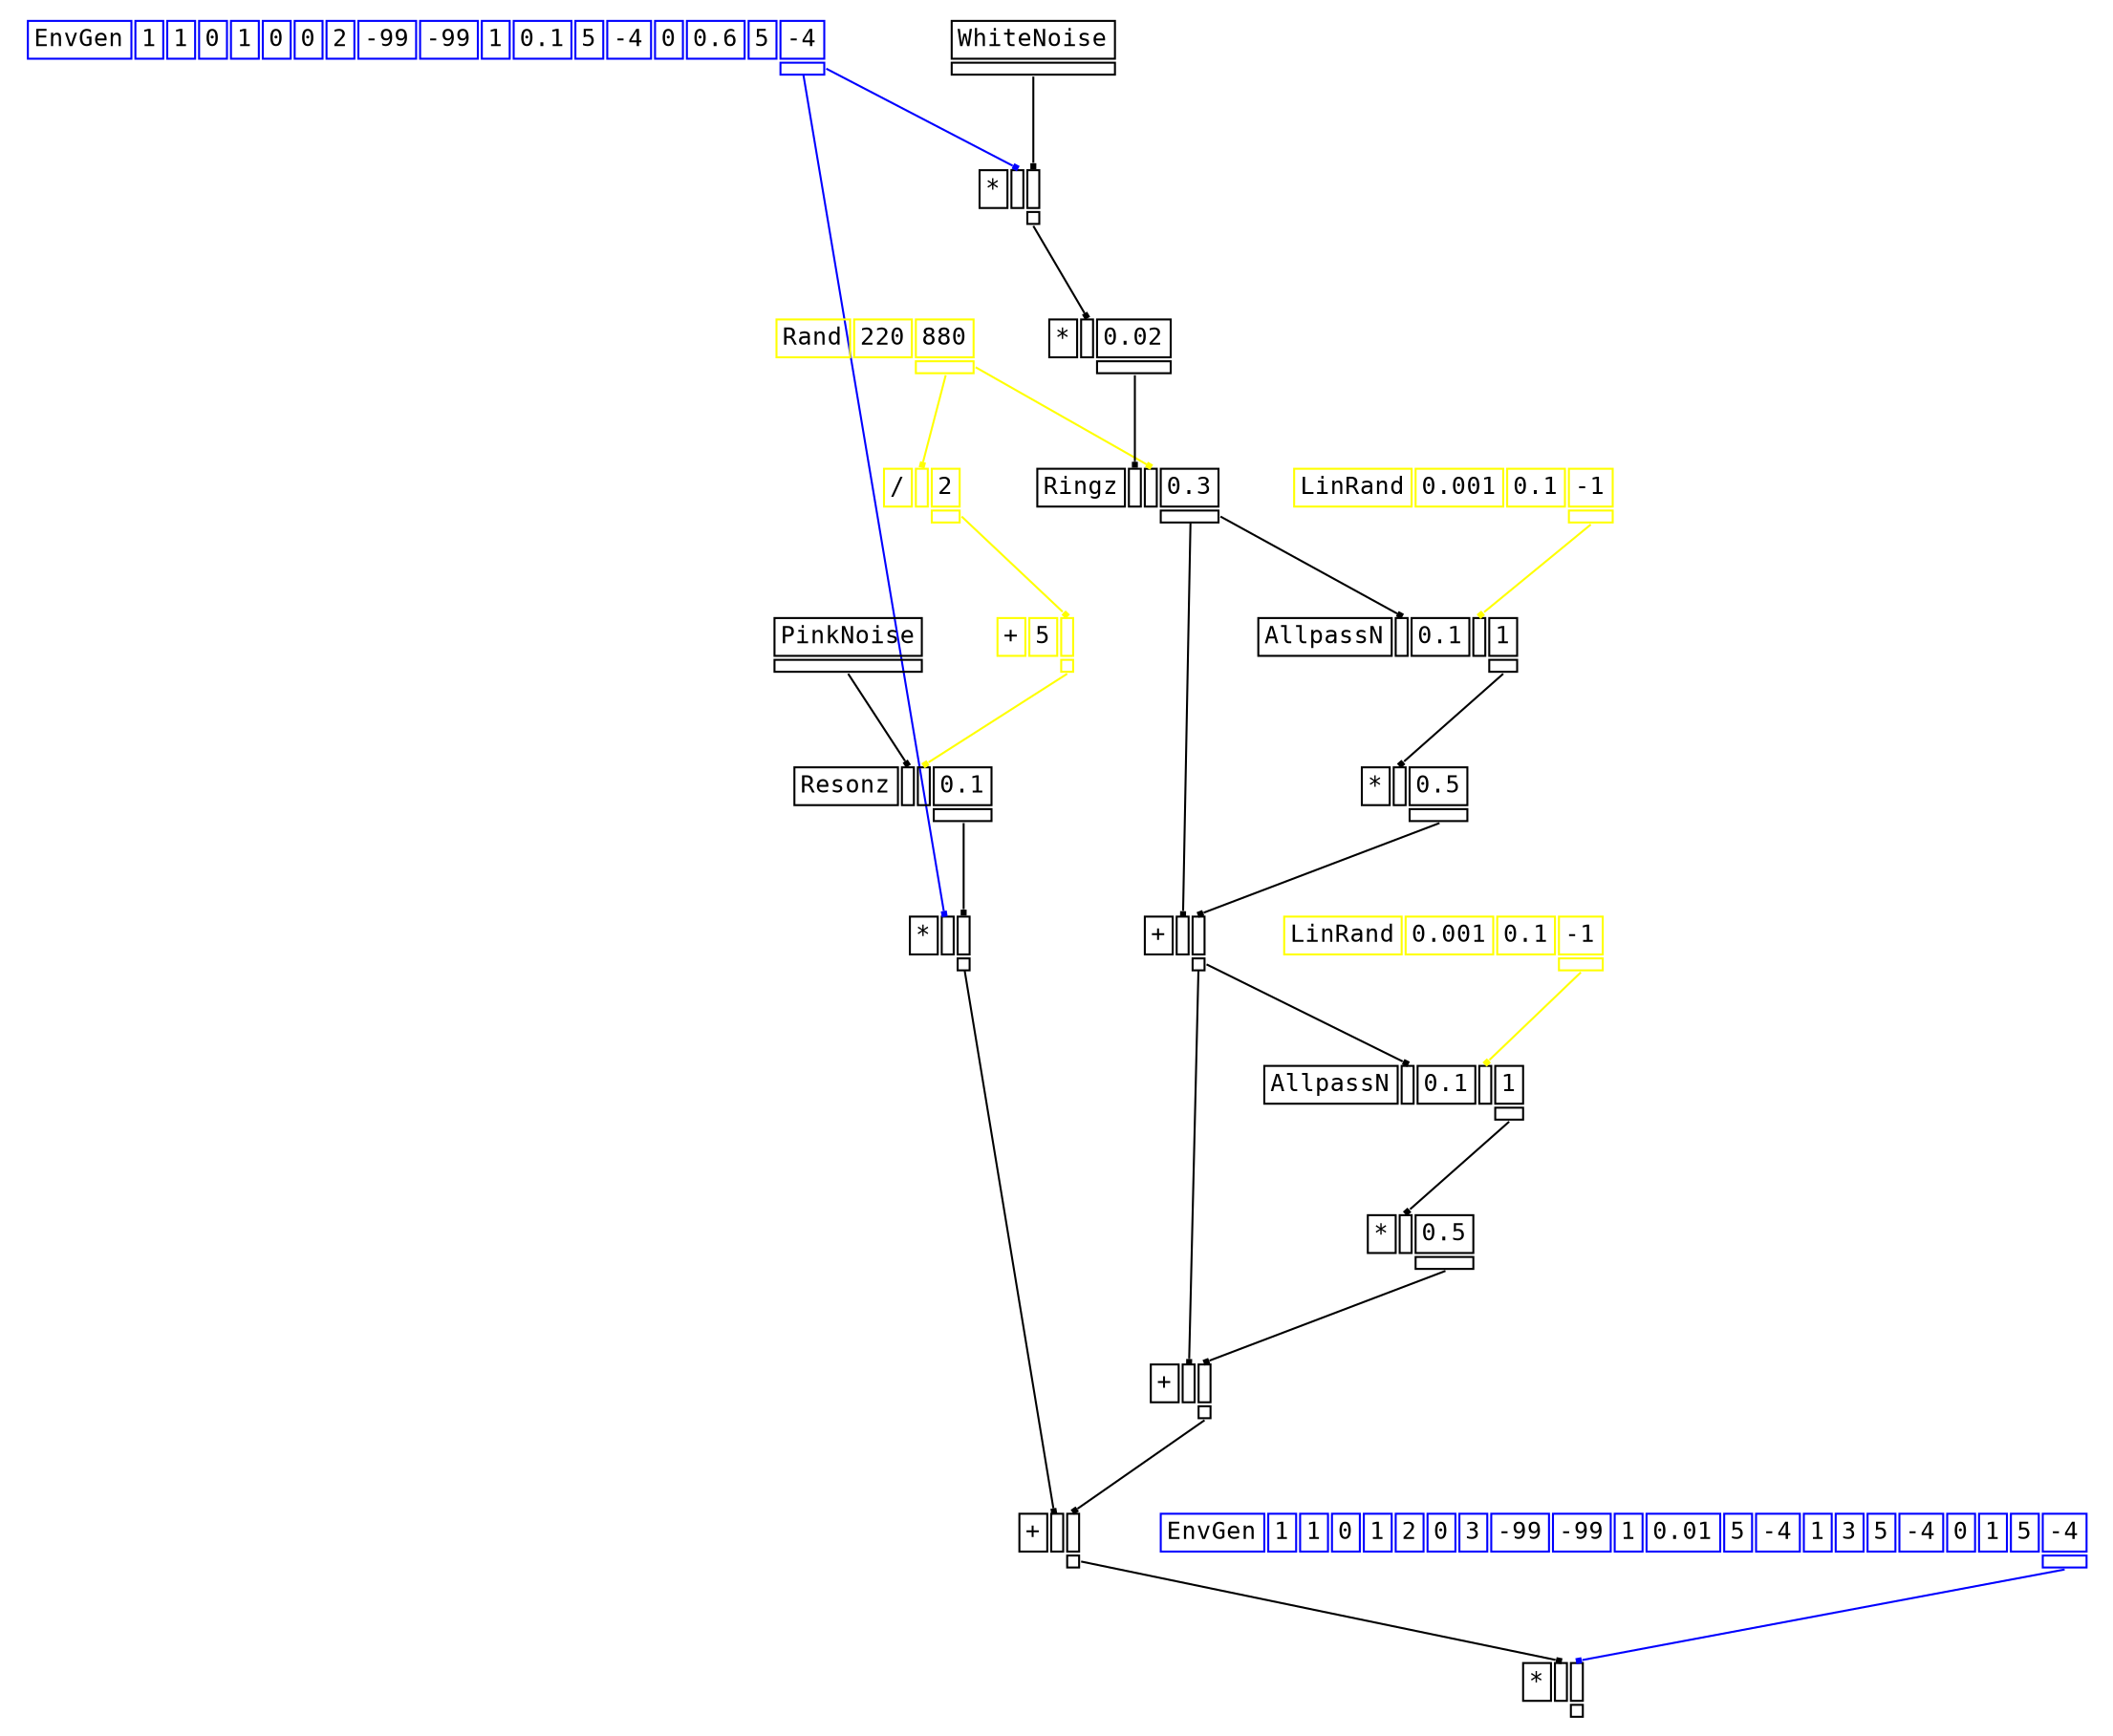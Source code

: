 digraph Anonymous {
graph [splines=false];
node [fontsize=12,fontname="Courier"];
edge [arrowhead=box,arrowsize=0.25];
u_8 [shape="plaintext",color="blue",label=<<TABLE BORDER="0" CELLBORDER="1"><TR><TD>EnvGen</TD><TD>1</TD><TD>1</TD><TD>0</TD><TD>1</TD><TD>0</TD><TD>0</TD><TD>2</TD><TD>-99</TD><TD>-99</TD><TD>1</TD><TD>0.1</TD><TD>5</TD><TD>-4</TD><TD>0</TD><TD>0.6</TD><TD>5</TD><TD>-4</TD></TR><TR><TD BORDER="0"></TD><TD BORDER="0"></TD><TD BORDER="0"></TD><TD BORDER="0"></TD><TD BORDER="0"></TD><TD BORDER="0"></TD><TD BORDER="0"></TD><TD BORDER="0"></TD><TD BORDER="0"></TD><TD BORDER="0"></TD><TD BORDER="0"></TD><TD BORDER="0"></TD><TD BORDER="0"></TD><TD BORDER="0"></TD><TD BORDER="0"></TD><TD BORDER="0"></TD><TD BORDER="0"></TD><TD PORT="o_0"></TD></TR></TABLE>>];
u_9 [shape="plaintext",color="black",label=<<TABLE BORDER="0" CELLBORDER="1"><TR><TD>PinkNoise</TD></TR><TR><TD PORT="o_0"></TD></TR></TABLE>>];
u_12 [shape="plaintext",color="yellow",label=<<TABLE BORDER="0" CELLBORDER="1"><TR><TD>Rand</TD><TD>220</TD><TD>880</TD></TR><TR><TD BORDER="0"></TD><TD BORDER="0"></TD><TD PORT="o_0"></TD></TR></TABLE>>];
u_13 [shape="plaintext",color="yellow",label=<<TABLE BORDER="0" CELLBORDER="1"><TR><TD>/</TD><TD PORT="i_0"></TD><TD>2</TD></TR><TR><TD BORDER="0"></TD><TD BORDER="0"></TD><TD PORT="o_0"></TD></TR></TABLE>>];
u_14 [shape="plaintext",color="yellow",label=<<TABLE BORDER="0" CELLBORDER="1"><TR><TD>+</TD><TD>5</TD><TD PORT="i_1"></TD></TR><TR><TD BORDER="0"></TD><TD BORDER="0"></TD><TD PORT="o_0"></TD></TR></TABLE>>];
u_15 [shape="plaintext",color="black",label=<<TABLE BORDER="0" CELLBORDER="1"><TR><TD>Resonz</TD><TD PORT="i_0"></TD><TD PORT="i_1"></TD><TD>0.1</TD></TR><TR><TD BORDER="0"></TD><TD BORDER="0"></TD><TD BORDER="0"></TD><TD PORT="o_0"></TD></TR></TABLE>>];
u_16 [shape="plaintext",color="black",label=<<TABLE BORDER="0" CELLBORDER="1"><TR><TD>*</TD><TD PORT="i_0"></TD><TD PORT="i_1"></TD></TR><TR><TD BORDER="0"></TD><TD BORDER="0"></TD><TD PORT="o_0"></TD></TR></TABLE>>];
u_17 [shape="plaintext",color="black",label=<<TABLE BORDER="0" CELLBORDER="1"><TR><TD>WhiteNoise</TD></TR><TR><TD PORT="o_0"></TD></TR></TABLE>>];
u_18 [shape="plaintext",color="black",label=<<TABLE BORDER="0" CELLBORDER="1"><TR><TD>*</TD><TD PORT="i_0"></TD><TD PORT="i_1"></TD></TR><TR><TD BORDER="0"></TD><TD BORDER="0"></TD><TD PORT="o_0"></TD></TR></TABLE>>];
u_20 [shape="plaintext",color="black",label=<<TABLE BORDER="0" CELLBORDER="1"><TR><TD>*</TD><TD PORT="i_0"></TD><TD>0.02</TD></TR><TR><TD BORDER="0"></TD><TD BORDER="0"></TD><TD PORT="o_0"></TD></TR></TABLE>>];
u_22 [shape="plaintext",color="black",label=<<TABLE BORDER="0" CELLBORDER="1"><TR><TD>Ringz</TD><TD PORT="i_0"></TD><TD PORT="i_1"></TD><TD>0.3</TD></TR><TR><TD BORDER="0"></TD><TD BORDER="0"></TD><TD BORDER="0"></TD><TD PORT="o_0"></TD></TR></TABLE>>];
u_25 [shape="plaintext",color="yellow",label=<<TABLE BORDER="0" CELLBORDER="1"><TR><TD>LinRand</TD><TD>0.001</TD><TD>0.1</TD><TD>-1</TD></TR><TR><TD BORDER="0"></TD><TD BORDER="0"></TD><TD BORDER="0"></TD><TD PORT="o_0"></TD></TR></TABLE>>];
u_26 [shape="plaintext",color="black",label=<<TABLE BORDER="0" CELLBORDER="1"><TR><TD>AllpassN</TD><TD PORT="i_0"></TD><TD>0.1</TD><TD PORT="i_2"></TD><TD>1</TD></TR><TR><TD BORDER="0"></TD><TD BORDER="0"></TD><TD BORDER="0"></TD><TD BORDER="0"></TD><TD PORT="o_0"></TD></TR></TABLE>>];
u_28 [shape="plaintext",color="black",label=<<TABLE BORDER="0" CELLBORDER="1"><TR><TD>*</TD><TD PORT="i_0"></TD><TD>0.5</TD></TR><TR><TD BORDER="0"></TD><TD BORDER="0"></TD><TD PORT="o_0"></TD></TR></TABLE>>];
u_29 [shape="plaintext",color="black",label=<<TABLE BORDER="0" CELLBORDER="1"><TR><TD>+</TD><TD PORT="i_0"></TD><TD PORT="i_1"></TD></TR><TR><TD BORDER="0"></TD><TD BORDER="0"></TD><TD PORT="o_0"></TD></TR></TABLE>>];
u_30 [shape="plaintext",color="yellow",label=<<TABLE BORDER="0" CELLBORDER="1"><TR><TD>LinRand</TD><TD>0.001</TD><TD>0.1</TD><TD>-1</TD></TR><TR><TD BORDER="0"></TD><TD BORDER="0"></TD><TD BORDER="0"></TD><TD PORT="o_0"></TD></TR></TABLE>>];
u_31 [shape="plaintext",color="black",label=<<TABLE BORDER="0" CELLBORDER="1"><TR><TD>AllpassN</TD><TD PORT="i_0"></TD><TD>0.1</TD><TD PORT="i_2"></TD><TD>1</TD></TR><TR><TD BORDER="0"></TD><TD BORDER="0"></TD><TD BORDER="0"></TD><TD BORDER="0"></TD><TD PORT="o_0"></TD></TR></TABLE>>];
u_32 [shape="plaintext",color="black",label=<<TABLE BORDER="0" CELLBORDER="1"><TR><TD>*</TD><TD PORT="i_0"></TD><TD>0.5</TD></TR><TR><TD BORDER="0"></TD><TD BORDER="0"></TD><TD PORT="o_0"></TD></TR></TABLE>>];
u_33 [shape="plaintext",color="black",label=<<TABLE BORDER="0" CELLBORDER="1"><TR><TD>+</TD><TD PORT="i_0"></TD><TD PORT="i_1"></TD></TR><TR><TD BORDER="0"></TD><TD BORDER="0"></TD><TD PORT="o_0"></TD></TR></TABLE>>];
u_34 [shape="plaintext",color="black",label=<<TABLE BORDER="0" CELLBORDER="1"><TR><TD>+</TD><TD PORT="i_0"></TD><TD PORT="i_1"></TD></TR><TR><TD BORDER="0"></TD><TD BORDER="0"></TD><TD PORT="o_0"></TD></TR></TABLE>>];
u_37 [shape="plaintext",color="blue",label=<<TABLE BORDER="0" CELLBORDER="1"><TR><TD>EnvGen</TD><TD>1</TD><TD>1</TD><TD>0</TD><TD>1</TD><TD>2</TD><TD>0</TD><TD>3</TD><TD>-99</TD><TD>-99</TD><TD>1</TD><TD>0.01</TD><TD>5</TD><TD>-4</TD><TD>1</TD><TD>3</TD><TD>5</TD><TD>-4</TD><TD>0</TD><TD>1</TD><TD>5</TD><TD>-4</TD></TR><TR><TD BORDER="0"></TD><TD BORDER="0"></TD><TD BORDER="0"></TD><TD BORDER="0"></TD><TD BORDER="0"></TD><TD BORDER="0"></TD><TD BORDER="0"></TD><TD BORDER="0"></TD><TD BORDER="0"></TD><TD BORDER="0"></TD><TD BORDER="0"></TD><TD BORDER="0"></TD><TD BORDER="0"></TD><TD BORDER="0"></TD><TD BORDER="0"></TD><TD BORDER="0"></TD><TD BORDER="0"></TD><TD BORDER="0"></TD><TD BORDER="0"></TD><TD BORDER="0"></TD><TD BORDER="0"></TD><TD PORT="o_0"></TD></TR></TABLE>>];
u_38 [shape="plaintext",color="black",label=<<TABLE BORDER="0" CELLBORDER="1"><TR><TD>*</TD><TD PORT="i_0"></TD><TD PORT="i_1"></TD></TR><TR><TD BORDER="0"></TD><TD BORDER="0"></TD><TD PORT="o_0"></TD></TR></TABLE>>];
u_12:o_0 -> u_13:i_0 [color=yellow];
u_13:o_0 -> u_14:i_1 [color=yellow];
u_9:o_0 -> u_15:i_0 [color=black];
u_14:o_0 -> u_15:i_1 [color=yellow];
u_8:o_0 -> u_16:i_0 [color=blue];
u_15:o_0 -> u_16:i_1 [color=black];
u_8:o_0 -> u_18:i_0 [color=blue];
u_17:o_0 -> u_18:i_1 [color=black];
u_18:o_0 -> u_20:i_0 [color=black];
u_20:o_0 -> u_22:i_0 [color=black];
u_12:o_0 -> u_22:i_1 [color=yellow];
u_22:o_0 -> u_26:i_0 [color=black];
u_25:o_0 -> u_26:i_2 [color=yellow];
u_26:o_0 -> u_28:i_0 [color=black];
u_22:o_0 -> u_29:i_0 [color=black];
u_28:o_0 -> u_29:i_1 [color=black];
u_29:o_0 -> u_31:i_0 [color=black];
u_30:o_0 -> u_31:i_2 [color=yellow];
u_31:o_0 -> u_32:i_0 [color=black];
u_29:o_0 -> u_33:i_0 [color=black];
u_32:o_0 -> u_33:i_1 [color=black];
u_16:o_0 -> u_34:i_0 [color=black];
u_33:o_0 -> u_34:i_1 [color=black];
u_34:o_0 -> u_38:i_0 [color=black];
u_37:o_0 -> u_38:i_1 [color=blue];
}
